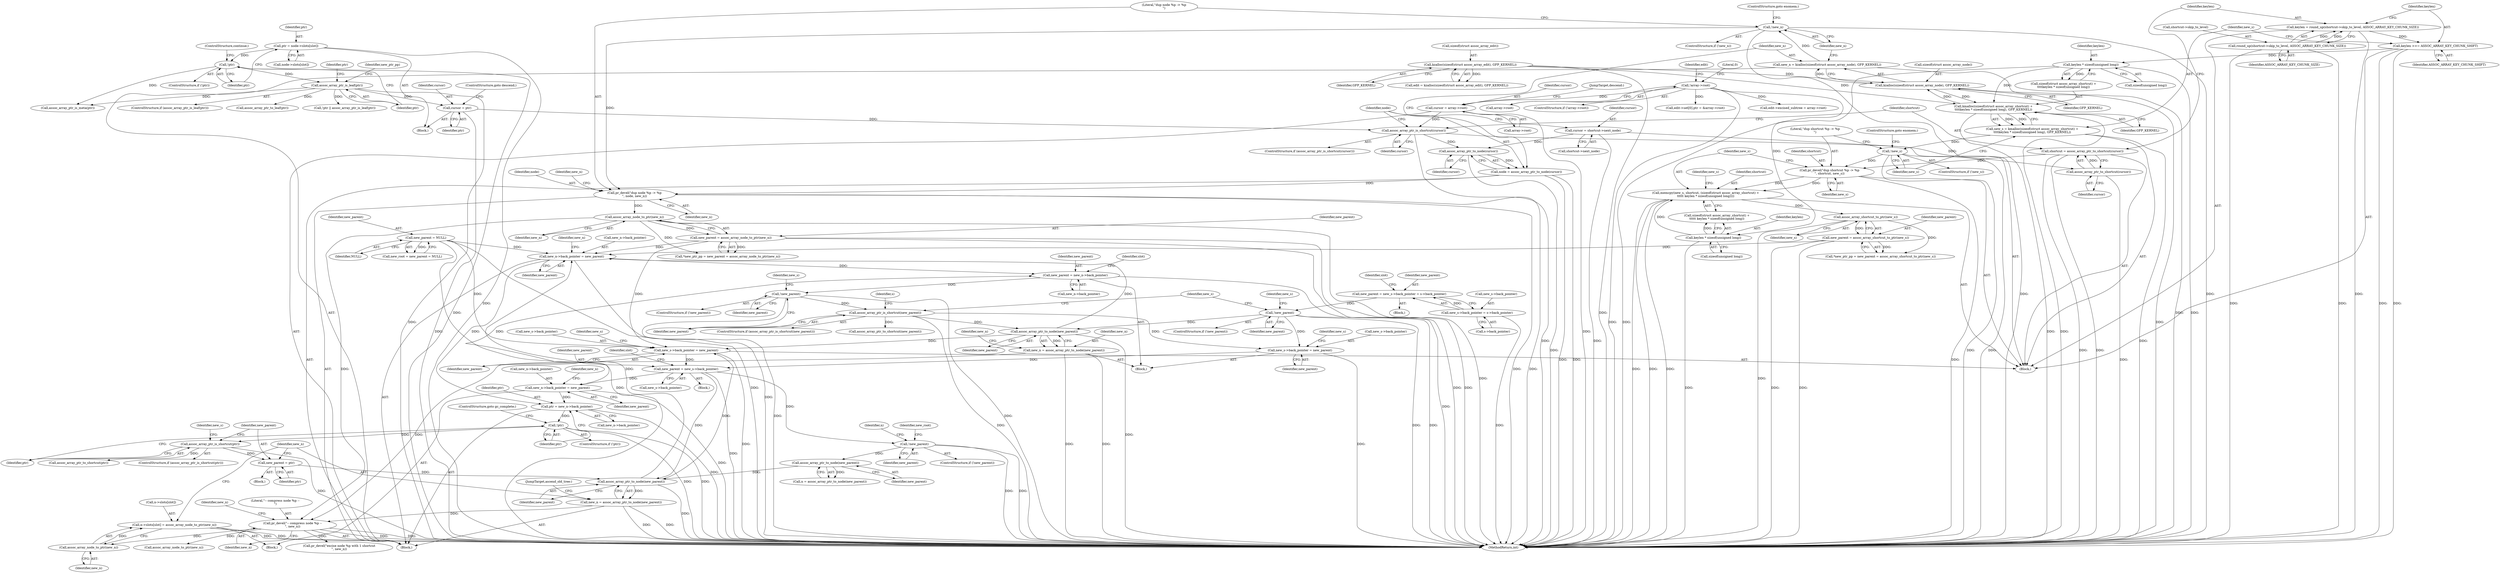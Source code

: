 digraph "0_linux_95389b08d93d5c06ec63ab49bd732b0069b7c35e@array" {
"1000785" [label="(Call,n->slots[slot] = assoc_array_node_to_ptr(new_n))"];
"1000791" [label="(Call,assoc_array_node_to_ptr(new_n))"];
"1000372" [label="(Call,pr_devel(\"-- compress node %p --\n\", new_n))"];
"1000711" [label="(Call,new_n = assoc_array_ptr_to_node(new_parent))"];
"1000713" [label="(Call,assoc_array_ptr_to_node(new_parent))"];
"1000684" [label="(Call,!new_parent)"];
"1000663" [label="(Call,new_parent = new_s->back_pointer = s->back_pointer)"];
"1000665" [label="(Call,new_s->back_pointer = s->back_pointer)"];
"1000653" [label="(Call,assoc_array_ptr_is_shortcut(new_parent))"];
"1000635" [label="(Call,!new_parent)"];
"1000622" [label="(Call,new_parent = new_n->back_pointer)"];
"1000299" [label="(Call,new_n->back_pointer = new_parent)"];
"1000314" [label="(Call,new_parent = assoc_array_node_to_ptr(new_n))"];
"1000316" [label="(Call,assoc_array_node_to_ptr(new_n))"];
"1000295" [label="(Call,pr_devel(\"dup node %p -> %p\n\", node, new_n))"];
"1000281" [label="(Call,node = assoc_array_ptr_to_node(cursor))"];
"1000283" [label="(Call,assoc_array_ptr_to_node(cursor))"];
"1000205" [label="(Call,assoc_array_ptr_is_shortcut(cursor))"];
"1000368" [label="(Call,cursor = ptr)"];
"1000344" [label="(Call,assoc_array_ptr_is_leaf(ptr))"];
"1000340" [label="(Call,!ptr)"];
"1000332" [label="(Call,ptr = node->slots[slot])"];
"1000198" [label="(Call,cursor = array->root)"];
"1000137" [label="(Call,!array->root)"];
"1000276" [label="(Call,cursor = shortcut->next_node)"];
"1000292" [label="(Call,!new_n)"];
"1000285" [label="(Call,new_n = kzalloc(sizeof(struct assoc_array_node), GFP_KERNEL))"];
"1000287" [label="(Call,kzalloc(sizeof(struct assoc_array_node), GFP_KERNEL))"];
"1000145" [label="(Call,kzalloc(sizeof(struct assoc_array_edit), GFP_KERNEL))"];
"1000224" [label="(Call,kmalloc(sizeof(struct assoc_array_shortcut) +\n\t\t\t\tkeylen * sizeof(unsigned long), GFP_KERNEL))"];
"1000228" [label="(Call,keylen * sizeof(unsigned long))"];
"1000219" [label="(Call,keylen >>= ASSOC_ARRAY_KEY_CHUNK_SHIFT)"];
"1000212" [label="(Call,keylen = round_up(shortcut->skip_to_level, ASSOC_ARRAY_KEY_CHUNK_SIZE))"];
"1000214" [label="(Call,round_up(shortcut->skip_to_level, ASSOC_ARRAY_KEY_CHUNK_SIZE))"];
"1000266" [label="(Call,new_parent = assoc_array_shortcut_to_ptr(new_s))"];
"1000268" [label="(Call,assoc_array_shortcut_to_ptr(new_s))"];
"1000241" [label="(Call,memcpy(new_s, shortcut, (sizeof(struct assoc_array_shortcut) +\n\t\t\t\t\t keylen * sizeof(unsigned long))))"];
"1000237" [label="(Call,pr_devel(\"dup shortcut %p -> %p\n\", shortcut, new_s))"];
"1000208" [label="(Call,shortcut = assoc_array_ptr_to_shortcut(cursor))"];
"1000210" [label="(Call,assoc_array_ptr_to_shortcut(cursor))"];
"1000234" [label="(Call,!new_s)"];
"1000222" [label="(Call,new_s = kmalloc(sizeof(struct assoc_array_shortcut) +\n\t\t\t\tkeylen * sizeof(unsigned long), GFP_KERNEL))"];
"1000247" [label="(Call,keylen * sizeof(unsigned long))"];
"1000800" [label="(Call,assoc_array_ptr_to_node(new_parent))"];
"1000795" [label="(Call,new_parent = ptr)"];
"1000733" [label="(Call,assoc_array_ptr_is_shortcut(ptr))"];
"1000729" [label="(Call,!ptr)"];
"1000723" [label="(Call,ptr = new_n->back_pointer)"];
"1000760" [label="(Call,new_n->back_pointer = new_parent)"];
"1000740" [label="(Call,new_parent = new_s->back_pointer)"];
"1000251" [label="(Call,new_s->back_pointer = new_parent)"];
"1000191" [label="(Call,new_parent = NULL)"];
"1000701" [label="(Call,new_s->back_pointer = new_parent)"];
"1000783" [label="(Call,assoc_array_ptr_to_node(new_parent))"];
"1000773" [label="(Call,!new_parent)"];
"1000798" [label="(Call,new_n = assoc_array_ptr_to_node(new_parent))"];
"1000786" [label="(Call,n->slots[slot])"];
"1000283" [label="(Call,assoc_array_ptr_to_node(cursor))"];
"1000204" [label="(ControlStructure,if (assoc_array_ptr_is_shortcut(cursor)))"];
"1000224" [label="(Call,kmalloc(sizeof(struct assoc_array_shortcut) +\n\t\t\t\tkeylen * sizeof(unsigned long), GFP_KERNEL))"];
"1000241" [label="(Call,memcpy(new_s, shortcut, (sizeof(struct assoc_array_shortcut) +\n\t\t\t\t\t keylen * sizeof(unsigned long))))"];
"1000137" [label="(Call,!array->root)"];
"1000277" [label="(Identifier,cursor)"];
"1000252" [label="(Call,new_s->back_pointer)"];
"1000623" [label="(Identifier,new_parent)"];
"1000203" [label="(JumpTarget,descend:)"];
"1000685" [label="(Identifier,new_parent)"];
"1000663" [label="(Call,new_parent = new_s->back_pointer = s->back_pointer)"];
"1000760" [label="(Call,new_n->back_pointer = new_parent)"];
"1000731" [label="(ControlStructure,goto gc_complete;)"];
"1000738" [label="(Call,assoc_array_ptr_to_shortcut(ptr))"];
"1000369" [label="(Identifier,cursor)"];
"1000442" [label="(Call,!ptr || assoc_array_ptr_is_leaf(ptr))"];
"1000689" [label="(Identifier,new_s)"];
"1000615" [label="(Call,pr_devel(\"excise node %p with 1 shortcut\n\", new_n))"];
"1000213" [label="(Identifier,keylen)"];
"1000233" [label="(ControlStructure,if (!new_s))"];
"1000301" [label="(Identifier,new_n)"];
"1000782" [label="(Identifier,n)"];
"1000332" [label="(Call,ptr = node->slots[slot])"];
"1000371" [label="(ControlStructure,goto descend;)"];
"1000624" [label="(Call,new_n->back_pointer)"];
"1000298" [label="(Identifier,new_n)"];
"1000297" [label="(Identifier,node)"];
"1000268" [label="(Call,assoc_array_shortcut_to_ptr(new_s))"];
"1000225" [label="(Call,sizeof(struct assoc_array_shortcut) +\n\t\t\t\tkeylen * sizeof(unsigned long))"];
"1000664" [label="(Identifier,new_parent)"];
"1000683" [label="(ControlStructure,if (!new_parent))"];
"1000316" [label="(Call,assoc_array_node_to_ptr(new_n))"];
"1000628" [label="(Identifier,slot)"];
"1000339" [label="(ControlStructure,if (!ptr))"];
"1000222" [label="(Call,new_s = kmalloc(sizeof(struct assoc_array_shortcut) +\n\t\t\t\tkeylen * sizeof(unsigned long), GFP_KERNEL))"];
"1000199" [label="(Identifier,cursor)"];
"1000799" [label="(Identifier,new_n)"];
"1000209" [label="(Identifier,shortcut)"];
"1000116" [label="(Block,)"];
"1000361" [label="(Identifier,new_ptr_pp)"];
"1000258" [label="(Identifier,new_s)"];
"1000299" [label="(Call,new_n->back_pointer = new_parent)"];
"1000732" [label="(ControlStructure,if (assoc_array_ptr_is_shortcut(ptr)))"];
"1000878" [label="(MethodReturn,int)"];
"1000734" [label="(Identifier,ptr)"];
"1000669" [label="(Call,s->back_pointer)"];
"1000740" [label="(Call,new_parent = new_s->back_pointer)"];
"1000756" [label="(Block,)"];
"1000784" [label="(Identifier,new_parent)"];
"1000286" [label="(Identifier,new_n)"];
"1000253" [label="(Identifier,new_s)"];
"1000212" [label="(Call,keylen = round_up(shortcut->skip_to_level, ASSOC_ARRAY_KEY_CHUNK_SIZE))"];
"1000333" [label="(Identifier,ptr)"];
"1000230" [label="(Call,sizeof(unsigned long))"];
"1000191" [label="(Call,new_parent = NULL)"];
"1000198" [label="(Call,cursor = array->root)"];
"1000138" [label="(Call,array->root)"];
"1000659" [label="(Call,assoc_array_ptr_to_shortcut(new_parent))"];
"1000341" [label="(Identifier,ptr)"];
"1000144" [label="(Identifier,edit)"];
"1000229" [label="(Identifier,keylen)"];
"1000345" [label="(Identifier,ptr)"];
"1000792" [label="(Identifier,new_n)"];
"1000189" [label="(Call,new_root = new_parent = NULL)"];
"1000764" [label="(Identifier,new_parent)"];
"1000235" [label="(Identifier,new_s)"];
"1000741" [label="(Identifier,new_parent)"];
"1000306" [label="(Identifier,new_n)"];
"1000284" [label="(Identifier,cursor)"];
"1000242" [label="(Identifier,new_s)"];
"1000733" [label="(Call,assoc_array_ptr_is_shortcut(ptr))"];
"1000282" [label="(Identifier,node)"];
"1000742" [label="(Call,new_s->back_pointer)"];
"1000774" [label="(Identifier,new_parent)"];
"1000148" [label="(Identifier,GFP_KERNEL)"];
"1000228" [label="(Call,keylen * sizeof(unsigned long))"];
"1000635" [label="(Call,!new_parent)"];
"1000300" [label="(Call,new_n->back_pointer)"];
"1000303" [label="(Identifier,new_parent)"];
"1000350" [label="(Identifier,ptr)"];
"1000287" [label="(Call,kzalloc(sizeof(struct assoc_array_node), GFP_KERNEL))"];
"1000232" [label="(Identifier,GFP_KERNEL)"];
"1000713" [label="(Call,assoc_array_ptr_to_node(new_parent))"];
"1000334" [label="(Call,node->slots[slot])"];
"1000634" [label="(ControlStructure,if (!new_parent))"];
"1000655" [label="(Block,)"];
"1000705" [label="(Identifier,new_parent)"];
"1000263" [label="(Call,*new_ptr_pp = new_parent = assoc_array_shortcut_to_ptr(new_s))"];
"1000143" [label="(Call,edit = kzalloc(sizeof(struct assoc_array_edit), GFP_KERNEL))"];
"1000737" [label="(Identifier,new_s)"];
"1000761" [label="(Call,new_n->back_pointer)"];
"1000718" [label="(Identifier,new_n)"];
"1000267" [label="(Identifier,new_parent)"];
"1000636" [label="(Identifier,new_parent)"];
"1000795" [label="(Call,new_parent = ptr)"];
"1000285" [label="(Call,new_n = kzalloc(sizeof(struct assoc_array_node), GFP_KERNEL))"];
"1000291" [label="(ControlStructure,if (!new_n))"];
"1000777" [label="(Identifier,new_root)"];
"1000200" [label="(Call,array->root)"];
"1000343" [label="(ControlStructure,if (assoc_array_ptr_is_leaf(ptr)))"];
"1000342" [label="(ControlStructure,continue;)"];
"1000711" [label="(Call,new_n = assoc_array_ptr_to_node(new_parent))"];
"1000314" [label="(Call,new_parent = assoc_array_node_to_ptr(new_n))"];
"1000730" [label="(Identifier,ptr)"];
"1000728" [label="(ControlStructure,if (!ptr))"];
"1000796" [label="(Identifier,new_parent)"];
"1000746" [label="(Identifier,slot)"];
"1000292" [label="(Call,!new_n)"];
"1000377" [label="(Identifier,new_n)"];
"1000142" [label="(Literal,0)"];
"1000269" [label="(Identifier,new_s)"];
"1000266" [label="(Call,new_parent = assoc_array_shortcut_to_ptr(new_s))"];
"1000315" [label="(Identifier,new_parent)"];
"1000344" [label="(Call,assoc_array_ptr_is_leaf(ptr))"];
"1000240" [label="(Identifier,new_s)"];
"1000234" [label="(Call,!new_s)"];
"1000211" [label="(Identifier,cursor)"];
"1000773" [label="(Call,!new_parent)"];
"1000248" [label="(Identifier,keylen)"];
"1000374" [label="(Identifier,new_n)"];
"1000666" [label="(Call,new_s->back_pointer)"];
"1000244" [label="(Call,sizeof(struct assoc_array_shortcut) +\n\t\t\t\t\t keylen * sizeof(unsigned long))"];
"1000783" [label="(Call,assoc_array_ptr_to_node(new_parent))"];
"1000658" [label="(Identifier,s)"];
"1000614" [label="(Block,)"];
"1000170" [label="(Call,edit->set[0].ptr = &array->root)"];
"1000146" [label="(Call,sizeof(struct assoc_array_edit))"];
"1000290" [label="(Identifier,GFP_KERNEL)"];
"1000791" [label="(Call,assoc_array_node_to_ptr(new_n))"];
"1000654" [label="(Identifier,new_parent)"];
"1000794" [label="(Block,)"];
"1000349" [label="(Call,assoc_array_ptr_to_leaf(ptr))"];
"1000238" [label="(Literal,\"dup shortcut %p -> %p\n\")"];
"1000293" [label="(Identifier,new_n)"];
"1000223" [label="(Identifier,new_s)"];
"1000665" [label="(Call,new_s->back_pointer = s->back_pointer)"];
"1000767" [label="(Identifier,new_n)"];
"1000725" [label="(Call,new_n->back_pointer)"];
"1000193" [label="(Identifier,NULL)"];
"1000684" [label="(Call,!new_parent)"];
"1000798" [label="(Call,new_n = assoc_array_ptr_to_node(new_parent))"];
"1000276" [label="(Call,cursor = shortcut->next_node)"];
"1000207" [label="(Block,)"];
"1000255" [label="(Identifier,new_parent)"];
"1000294" [label="(ControlStructure,goto enomem;)"];
"1000288" [label="(Call,sizeof(struct assoc_array_node))"];
"1000610" [label="(Call,assoc_array_ptr_is_meta(ptr))"];
"1000192" [label="(Identifier,new_parent)"];
"1000653" [label="(Call,assoc_array_ptr_is_shortcut(new_parent))"];
"1000239" [label="(Identifier,shortcut)"];
"1000801" [label="(Identifier,new_parent)"];
"1000703" [label="(Identifier,new_s)"];
"1000372" [label="(Call,pr_devel(\"-- compress node %p --\n\", new_n))"];
"1000800" [label="(Call,assoc_array_ptr_to_node(new_parent))"];
"1000220" [label="(Identifier,keylen)"];
"1000218" [label="(Identifier,ASSOC_ARRAY_KEY_CHUNK_SIZE)"];
"1000210" [label="(Call,assoc_array_ptr_to_shortcut(cursor))"];
"1000368" [label="(Call,cursor = ptr)"];
"1000724" [label="(Identifier,ptr)"];
"1000295" [label="(Call,pr_devel(\"dup node %p -> %p\n\", node, new_n))"];
"1000714" [label="(Identifier,new_parent)"];
"1000296" [label="(Literal,\"dup node %p -> %p\n\")"];
"1000247" [label="(Call,keylen * sizeof(unsigned long))"];
"1000708" [label="(Identifier,new_s)"];
"1000785" [label="(Call,n->slots[slot] = assoc_array_node_to_ptr(new_n))"];
"1000712" [label="(Identifier,new_n)"];
"1000640" [label="(Identifier,new_s)"];
"1000723" [label="(Call,ptr = new_n->back_pointer)"];
"1000182" [label="(Call,edit->excised_subtree = array->root)"];
"1000622" [label="(Call,new_parent = new_n->back_pointer)"];
"1000251" [label="(Call,new_s->back_pointer = new_parent)"];
"1000219" [label="(Call,keylen >>= ASSOC_ARRAY_KEY_CHUNK_SHIFT)"];
"1000145" [label="(Call,kzalloc(sizeof(struct assoc_array_edit), GFP_KERNEL))"];
"1000311" [label="(Call,*new_ptr_pp = new_parent = assoc_array_node_to_ptr(new_n))"];
"1000214" [label="(Call,round_up(shortcut->skip_to_level, ASSOC_ARRAY_KEY_CHUNK_SIZE))"];
"1000281" [label="(Call,node = assoc_array_ptr_to_node(cursor))"];
"1000205" [label="(Call,assoc_array_ptr_is_shortcut(cursor))"];
"1000236" [label="(ControlStructure,goto enomem;)"];
"1000735" [label="(Block,)"];
"1000249" [label="(Call,sizeof(unsigned long))"];
"1000781" [label="(Call,n = assoc_array_ptr_to_node(new_parent))"];
"1000370" [label="(Identifier,ptr)"];
"1000221" [label="(Identifier,ASSOC_ARRAY_KEY_CHUNK_SHIFT)"];
"1000772" [label="(ControlStructure,if (!new_parent))"];
"1000373" [label="(Literal,\"-- compress node %p --\n\")"];
"1000215" [label="(Call,shortcut->skip_to_level)"];
"1000237" [label="(Call,pr_devel(\"dup shortcut %p -> %p\n\", shortcut, new_s))"];
"1000206" [label="(Identifier,cursor)"];
"1000331" [label="(Block,)"];
"1000802" [label="(JumpTarget,ascend_old_tree:)"];
"1000243" [label="(Identifier,shortcut)"];
"1000340" [label="(Call,!ptr)"];
"1000701" [label="(Call,new_s->back_pointer = new_parent)"];
"1000702" [label="(Call,new_s->back_pointer)"];
"1000317" [label="(Identifier,new_n)"];
"1000673" [label="(Identifier,slot)"];
"1000208" [label="(Call,shortcut = assoc_array_ptr_to_shortcut(cursor))"];
"1000278" [label="(Call,shortcut->next_node)"];
"1000652" [label="(ControlStructure,if (assoc_array_ptr_is_shortcut(new_parent)))"];
"1000778" [label="(Call,assoc_array_node_to_ptr(new_n))"];
"1000797" [label="(Identifier,ptr)"];
"1000729" [label="(Call,!ptr)"];
"1000136" [label="(ControlStructure,if (!array->root))"];
"1000785" -> "1000756"  [label="AST: "];
"1000785" -> "1000791"  [label="CFG: "];
"1000786" -> "1000785"  [label="AST: "];
"1000791" -> "1000785"  [label="AST: "];
"1000799" -> "1000785"  [label="CFG: "];
"1000785" -> "1000878"  [label="DDG: "];
"1000785" -> "1000878"  [label="DDG: "];
"1000791" -> "1000785"  [label="DDG: "];
"1000791" -> "1000792"  [label="CFG: "];
"1000792" -> "1000791"  [label="AST: "];
"1000372" -> "1000791"  [label="DDG: "];
"1000372" -> "1000116"  [label="AST: "];
"1000372" -> "1000374"  [label="CFG: "];
"1000373" -> "1000372"  [label="AST: "];
"1000374" -> "1000372"  [label="AST: "];
"1000377" -> "1000372"  [label="CFG: "];
"1000372" -> "1000878"  [label="DDG: "];
"1000372" -> "1000878"  [label="DDG: "];
"1000711" -> "1000372"  [label="DDG: "];
"1000798" -> "1000372"  [label="DDG: "];
"1000316" -> "1000372"  [label="DDG: "];
"1000372" -> "1000615"  [label="DDG: "];
"1000372" -> "1000778"  [label="DDG: "];
"1000711" -> "1000614"  [label="AST: "];
"1000711" -> "1000713"  [label="CFG: "];
"1000712" -> "1000711"  [label="AST: "];
"1000713" -> "1000711"  [label="AST: "];
"1000718" -> "1000711"  [label="CFG: "];
"1000711" -> "1000878"  [label="DDG: "];
"1000711" -> "1000878"  [label="DDG: "];
"1000713" -> "1000711"  [label="DDG: "];
"1000713" -> "1000714"  [label="CFG: "];
"1000714" -> "1000713"  [label="AST: "];
"1000713" -> "1000878"  [label="DDG: "];
"1000713" -> "1000251"  [label="DDG: "];
"1000713" -> "1000299"  [label="DDG: "];
"1000684" -> "1000713"  [label="DDG: "];
"1000653" -> "1000713"  [label="DDG: "];
"1000684" -> "1000683"  [label="AST: "];
"1000684" -> "1000685"  [label="CFG: "];
"1000685" -> "1000684"  [label="AST: "];
"1000689" -> "1000684"  [label="CFG: "];
"1000703" -> "1000684"  [label="CFG: "];
"1000684" -> "1000878"  [label="DDG: "];
"1000684" -> "1000878"  [label="DDG: "];
"1000663" -> "1000684"  [label="DDG: "];
"1000684" -> "1000701"  [label="DDG: "];
"1000663" -> "1000655"  [label="AST: "];
"1000663" -> "1000665"  [label="CFG: "];
"1000664" -> "1000663"  [label="AST: "];
"1000665" -> "1000663"  [label="AST: "];
"1000673" -> "1000663"  [label="CFG: "];
"1000665" -> "1000663"  [label="DDG: "];
"1000665" -> "1000669"  [label="CFG: "];
"1000666" -> "1000665"  [label="AST: "];
"1000669" -> "1000665"  [label="AST: "];
"1000665" -> "1000878"  [label="DDG: "];
"1000653" -> "1000652"  [label="AST: "];
"1000653" -> "1000654"  [label="CFG: "];
"1000654" -> "1000653"  [label="AST: "];
"1000658" -> "1000653"  [label="CFG: "];
"1000703" -> "1000653"  [label="CFG: "];
"1000653" -> "1000878"  [label="DDG: "];
"1000635" -> "1000653"  [label="DDG: "];
"1000653" -> "1000659"  [label="DDG: "];
"1000653" -> "1000701"  [label="DDG: "];
"1000635" -> "1000634"  [label="AST: "];
"1000635" -> "1000636"  [label="CFG: "];
"1000636" -> "1000635"  [label="AST: "];
"1000640" -> "1000635"  [label="CFG: "];
"1000654" -> "1000635"  [label="CFG: "];
"1000635" -> "1000878"  [label="DDG: "];
"1000635" -> "1000878"  [label="DDG: "];
"1000622" -> "1000635"  [label="DDG: "];
"1000622" -> "1000614"  [label="AST: "];
"1000622" -> "1000624"  [label="CFG: "];
"1000623" -> "1000622"  [label="AST: "];
"1000624" -> "1000622"  [label="AST: "];
"1000628" -> "1000622"  [label="CFG: "];
"1000622" -> "1000878"  [label="DDG: "];
"1000299" -> "1000622"  [label="DDG: "];
"1000760" -> "1000622"  [label="DDG: "];
"1000299" -> "1000116"  [label="AST: "];
"1000299" -> "1000303"  [label="CFG: "];
"1000300" -> "1000299"  [label="AST: "];
"1000303" -> "1000299"  [label="AST: "];
"1000306" -> "1000299"  [label="CFG: "];
"1000299" -> "1000878"  [label="DDG: "];
"1000314" -> "1000299"  [label="DDG: "];
"1000266" -> "1000299"  [label="DDG: "];
"1000800" -> "1000299"  [label="DDG: "];
"1000191" -> "1000299"  [label="DDG: "];
"1000299" -> "1000723"  [label="DDG: "];
"1000314" -> "1000311"  [label="AST: "];
"1000314" -> "1000316"  [label="CFG: "];
"1000315" -> "1000314"  [label="AST: "];
"1000316" -> "1000314"  [label="AST: "];
"1000311" -> "1000314"  [label="CFG: "];
"1000314" -> "1000878"  [label="DDG: "];
"1000314" -> "1000878"  [label="DDG: "];
"1000314" -> "1000251"  [label="DDG: "];
"1000314" -> "1000311"  [label="DDG: "];
"1000316" -> "1000314"  [label="DDG: "];
"1000316" -> "1000317"  [label="CFG: "];
"1000317" -> "1000316"  [label="AST: "];
"1000316" -> "1000878"  [label="DDG: "];
"1000316" -> "1000311"  [label="DDG: "];
"1000295" -> "1000316"  [label="DDG: "];
"1000295" -> "1000116"  [label="AST: "];
"1000295" -> "1000298"  [label="CFG: "];
"1000296" -> "1000295"  [label="AST: "];
"1000297" -> "1000295"  [label="AST: "];
"1000298" -> "1000295"  [label="AST: "];
"1000301" -> "1000295"  [label="CFG: "];
"1000295" -> "1000878"  [label="DDG: "];
"1000295" -> "1000878"  [label="DDG: "];
"1000281" -> "1000295"  [label="DDG: "];
"1000292" -> "1000295"  [label="DDG: "];
"1000281" -> "1000116"  [label="AST: "];
"1000281" -> "1000283"  [label="CFG: "];
"1000282" -> "1000281"  [label="AST: "];
"1000283" -> "1000281"  [label="AST: "];
"1000286" -> "1000281"  [label="CFG: "];
"1000281" -> "1000878"  [label="DDG: "];
"1000281" -> "1000878"  [label="DDG: "];
"1000283" -> "1000281"  [label="DDG: "];
"1000283" -> "1000284"  [label="CFG: "];
"1000284" -> "1000283"  [label="AST: "];
"1000283" -> "1000878"  [label="DDG: "];
"1000205" -> "1000283"  [label="DDG: "];
"1000276" -> "1000283"  [label="DDG: "];
"1000205" -> "1000204"  [label="AST: "];
"1000205" -> "1000206"  [label="CFG: "];
"1000206" -> "1000205"  [label="AST: "];
"1000209" -> "1000205"  [label="CFG: "];
"1000282" -> "1000205"  [label="CFG: "];
"1000205" -> "1000878"  [label="DDG: "];
"1000368" -> "1000205"  [label="DDG: "];
"1000198" -> "1000205"  [label="DDG: "];
"1000205" -> "1000210"  [label="DDG: "];
"1000368" -> "1000331"  [label="AST: "];
"1000368" -> "1000370"  [label="CFG: "];
"1000369" -> "1000368"  [label="AST: "];
"1000370" -> "1000368"  [label="AST: "];
"1000371" -> "1000368"  [label="CFG: "];
"1000368" -> "1000878"  [label="DDG: "];
"1000344" -> "1000368"  [label="DDG: "];
"1000344" -> "1000343"  [label="AST: "];
"1000344" -> "1000345"  [label="CFG: "];
"1000345" -> "1000344"  [label="AST: "];
"1000350" -> "1000344"  [label="CFG: "];
"1000361" -> "1000344"  [label="CFG: "];
"1000344" -> "1000878"  [label="DDG: "];
"1000340" -> "1000344"  [label="DDG: "];
"1000344" -> "1000349"  [label="DDG: "];
"1000344" -> "1000442"  [label="DDG: "];
"1000344" -> "1000610"  [label="DDG: "];
"1000340" -> "1000339"  [label="AST: "];
"1000340" -> "1000341"  [label="CFG: "];
"1000341" -> "1000340"  [label="AST: "];
"1000342" -> "1000340"  [label="CFG: "];
"1000345" -> "1000340"  [label="CFG: "];
"1000340" -> "1000878"  [label="DDG: "];
"1000332" -> "1000340"  [label="DDG: "];
"1000340" -> "1000610"  [label="DDG: "];
"1000332" -> "1000331"  [label="AST: "];
"1000332" -> "1000334"  [label="CFG: "];
"1000333" -> "1000332"  [label="AST: "];
"1000334" -> "1000332"  [label="AST: "];
"1000341" -> "1000332"  [label="CFG: "];
"1000332" -> "1000878"  [label="DDG: "];
"1000198" -> "1000116"  [label="AST: "];
"1000198" -> "1000200"  [label="CFG: "];
"1000199" -> "1000198"  [label="AST: "];
"1000200" -> "1000198"  [label="AST: "];
"1000203" -> "1000198"  [label="CFG: "];
"1000198" -> "1000878"  [label="DDG: "];
"1000137" -> "1000198"  [label="DDG: "];
"1000137" -> "1000136"  [label="AST: "];
"1000137" -> "1000138"  [label="CFG: "];
"1000138" -> "1000137"  [label="AST: "];
"1000142" -> "1000137"  [label="CFG: "];
"1000144" -> "1000137"  [label="CFG: "];
"1000137" -> "1000878"  [label="DDG: "];
"1000137" -> "1000878"  [label="DDG: "];
"1000137" -> "1000170"  [label="DDG: "];
"1000137" -> "1000182"  [label="DDG: "];
"1000276" -> "1000207"  [label="AST: "];
"1000276" -> "1000278"  [label="CFG: "];
"1000277" -> "1000276"  [label="AST: "];
"1000278" -> "1000276"  [label="AST: "];
"1000282" -> "1000276"  [label="CFG: "];
"1000276" -> "1000878"  [label="DDG: "];
"1000292" -> "1000291"  [label="AST: "];
"1000292" -> "1000293"  [label="CFG: "];
"1000293" -> "1000292"  [label="AST: "];
"1000294" -> "1000292"  [label="CFG: "];
"1000296" -> "1000292"  [label="CFG: "];
"1000292" -> "1000878"  [label="DDG: "];
"1000292" -> "1000878"  [label="DDG: "];
"1000285" -> "1000292"  [label="DDG: "];
"1000285" -> "1000116"  [label="AST: "];
"1000285" -> "1000287"  [label="CFG: "];
"1000286" -> "1000285"  [label="AST: "];
"1000287" -> "1000285"  [label="AST: "];
"1000293" -> "1000285"  [label="CFG: "];
"1000285" -> "1000878"  [label="DDG: "];
"1000287" -> "1000285"  [label="DDG: "];
"1000287" -> "1000290"  [label="CFG: "];
"1000288" -> "1000287"  [label="AST: "];
"1000290" -> "1000287"  [label="AST: "];
"1000287" -> "1000878"  [label="DDG: "];
"1000287" -> "1000224"  [label="DDG: "];
"1000145" -> "1000287"  [label="DDG: "];
"1000224" -> "1000287"  [label="DDG: "];
"1000145" -> "1000143"  [label="AST: "];
"1000145" -> "1000148"  [label="CFG: "];
"1000146" -> "1000145"  [label="AST: "];
"1000148" -> "1000145"  [label="AST: "];
"1000143" -> "1000145"  [label="CFG: "];
"1000145" -> "1000878"  [label="DDG: "];
"1000145" -> "1000143"  [label="DDG: "];
"1000145" -> "1000224"  [label="DDG: "];
"1000224" -> "1000222"  [label="AST: "];
"1000224" -> "1000232"  [label="CFG: "];
"1000225" -> "1000224"  [label="AST: "];
"1000232" -> "1000224"  [label="AST: "];
"1000222" -> "1000224"  [label="CFG: "];
"1000224" -> "1000878"  [label="DDG: "];
"1000224" -> "1000878"  [label="DDG: "];
"1000224" -> "1000222"  [label="DDG: "];
"1000224" -> "1000222"  [label="DDG: "];
"1000228" -> "1000224"  [label="DDG: "];
"1000228" -> "1000225"  [label="AST: "];
"1000228" -> "1000230"  [label="CFG: "];
"1000229" -> "1000228"  [label="AST: "];
"1000230" -> "1000228"  [label="AST: "];
"1000225" -> "1000228"  [label="CFG: "];
"1000228" -> "1000878"  [label="DDG: "];
"1000228" -> "1000225"  [label="DDG: "];
"1000219" -> "1000228"  [label="DDG: "];
"1000228" -> "1000247"  [label="DDG: "];
"1000219" -> "1000207"  [label="AST: "];
"1000219" -> "1000221"  [label="CFG: "];
"1000220" -> "1000219"  [label="AST: "];
"1000221" -> "1000219"  [label="AST: "];
"1000223" -> "1000219"  [label="CFG: "];
"1000219" -> "1000878"  [label="DDG: "];
"1000219" -> "1000878"  [label="DDG: "];
"1000212" -> "1000219"  [label="DDG: "];
"1000212" -> "1000207"  [label="AST: "];
"1000212" -> "1000214"  [label="CFG: "];
"1000213" -> "1000212"  [label="AST: "];
"1000214" -> "1000212"  [label="AST: "];
"1000220" -> "1000212"  [label="CFG: "];
"1000212" -> "1000878"  [label="DDG: "];
"1000214" -> "1000212"  [label="DDG: "];
"1000214" -> "1000212"  [label="DDG: "];
"1000214" -> "1000218"  [label="CFG: "];
"1000215" -> "1000214"  [label="AST: "];
"1000218" -> "1000214"  [label="AST: "];
"1000214" -> "1000878"  [label="DDG: "];
"1000214" -> "1000878"  [label="DDG: "];
"1000266" -> "1000263"  [label="AST: "];
"1000266" -> "1000268"  [label="CFG: "];
"1000267" -> "1000266"  [label="AST: "];
"1000268" -> "1000266"  [label="AST: "];
"1000263" -> "1000266"  [label="CFG: "];
"1000266" -> "1000878"  [label="DDG: "];
"1000266" -> "1000878"  [label="DDG: "];
"1000266" -> "1000263"  [label="DDG: "];
"1000268" -> "1000266"  [label="DDG: "];
"1000268" -> "1000269"  [label="CFG: "];
"1000269" -> "1000268"  [label="AST: "];
"1000268" -> "1000878"  [label="DDG: "];
"1000268" -> "1000263"  [label="DDG: "];
"1000241" -> "1000268"  [label="DDG: "];
"1000241" -> "1000207"  [label="AST: "];
"1000241" -> "1000244"  [label="CFG: "];
"1000242" -> "1000241"  [label="AST: "];
"1000243" -> "1000241"  [label="AST: "];
"1000244" -> "1000241"  [label="AST: "];
"1000253" -> "1000241"  [label="CFG: "];
"1000241" -> "1000878"  [label="DDG: "];
"1000241" -> "1000878"  [label="DDG: "];
"1000241" -> "1000878"  [label="DDG: "];
"1000237" -> "1000241"  [label="DDG: "];
"1000237" -> "1000241"  [label="DDG: "];
"1000247" -> "1000241"  [label="DDG: "];
"1000237" -> "1000207"  [label="AST: "];
"1000237" -> "1000240"  [label="CFG: "];
"1000238" -> "1000237"  [label="AST: "];
"1000239" -> "1000237"  [label="AST: "];
"1000240" -> "1000237"  [label="AST: "];
"1000242" -> "1000237"  [label="CFG: "];
"1000237" -> "1000878"  [label="DDG: "];
"1000208" -> "1000237"  [label="DDG: "];
"1000234" -> "1000237"  [label="DDG: "];
"1000208" -> "1000207"  [label="AST: "];
"1000208" -> "1000210"  [label="CFG: "];
"1000209" -> "1000208"  [label="AST: "];
"1000210" -> "1000208"  [label="AST: "];
"1000213" -> "1000208"  [label="CFG: "];
"1000208" -> "1000878"  [label="DDG: "];
"1000208" -> "1000878"  [label="DDG: "];
"1000210" -> "1000208"  [label="DDG: "];
"1000210" -> "1000211"  [label="CFG: "];
"1000211" -> "1000210"  [label="AST: "];
"1000210" -> "1000878"  [label="DDG: "];
"1000234" -> "1000233"  [label="AST: "];
"1000234" -> "1000235"  [label="CFG: "];
"1000235" -> "1000234"  [label="AST: "];
"1000236" -> "1000234"  [label="CFG: "];
"1000238" -> "1000234"  [label="CFG: "];
"1000234" -> "1000878"  [label="DDG: "];
"1000234" -> "1000878"  [label="DDG: "];
"1000222" -> "1000234"  [label="DDG: "];
"1000222" -> "1000207"  [label="AST: "];
"1000223" -> "1000222"  [label="AST: "];
"1000235" -> "1000222"  [label="CFG: "];
"1000222" -> "1000878"  [label="DDG: "];
"1000247" -> "1000244"  [label="AST: "];
"1000247" -> "1000249"  [label="CFG: "];
"1000248" -> "1000247"  [label="AST: "];
"1000249" -> "1000247"  [label="AST: "];
"1000244" -> "1000247"  [label="CFG: "];
"1000247" -> "1000878"  [label="DDG: "];
"1000247" -> "1000244"  [label="DDG: "];
"1000800" -> "1000798"  [label="AST: "];
"1000800" -> "1000801"  [label="CFG: "];
"1000801" -> "1000800"  [label="AST: "];
"1000798" -> "1000800"  [label="CFG: "];
"1000800" -> "1000878"  [label="DDG: "];
"1000800" -> "1000251"  [label="DDG: "];
"1000800" -> "1000798"  [label="DDG: "];
"1000795" -> "1000800"  [label="DDG: "];
"1000783" -> "1000800"  [label="DDG: "];
"1000740" -> "1000800"  [label="DDG: "];
"1000795" -> "1000794"  [label="AST: "];
"1000795" -> "1000797"  [label="CFG: "];
"1000796" -> "1000795"  [label="AST: "];
"1000797" -> "1000795"  [label="AST: "];
"1000799" -> "1000795"  [label="CFG: "];
"1000733" -> "1000795"  [label="DDG: "];
"1000733" -> "1000732"  [label="AST: "];
"1000733" -> "1000734"  [label="CFG: "];
"1000734" -> "1000733"  [label="AST: "];
"1000737" -> "1000733"  [label="CFG: "];
"1000796" -> "1000733"  [label="CFG: "];
"1000733" -> "1000878"  [label="DDG: "];
"1000729" -> "1000733"  [label="DDG: "];
"1000733" -> "1000738"  [label="DDG: "];
"1000729" -> "1000728"  [label="AST: "];
"1000729" -> "1000730"  [label="CFG: "];
"1000730" -> "1000729"  [label="AST: "];
"1000731" -> "1000729"  [label="CFG: "];
"1000734" -> "1000729"  [label="CFG: "];
"1000729" -> "1000878"  [label="DDG: "];
"1000729" -> "1000878"  [label="DDG: "];
"1000723" -> "1000729"  [label="DDG: "];
"1000723" -> "1000116"  [label="AST: "];
"1000723" -> "1000725"  [label="CFG: "];
"1000724" -> "1000723"  [label="AST: "];
"1000725" -> "1000723"  [label="AST: "];
"1000730" -> "1000723"  [label="CFG: "];
"1000723" -> "1000878"  [label="DDG: "];
"1000760" -> "1000723"  [label="DDG: "];
"1000760" -> "1000756"  [label="AST: "];
"1000760" -> "1000764"  [label="CFG: "];
"1000761" -> "1000760"  [label="AST: "];
"1000764" -> "1000760"  [label="AST: "];
"1000767" -> "1000760"  [label="CFG: "];
"1000760" -> "1000878"  [label="DDG: "];
"1000740" -> "1000760"  [label="DDG: "];
"1000740" -> "1000735"  [label="AST: "];
"1000740" -> "1000742"  [label="CFG: "];
"1000741" -> "1000740"  [label="AST: "];
"1000742" -> "1000740"  [label="AST: "];
"1000746" -> "1000740"  [label="CFG: "];
"1000740" -> "1000878"  [label="DDG: "];
"1000251" -> "1000740"  [label="DDG: "];
"1000701" -> "1000740"  [label="DDG: "];
"1000740" -> "1000773"  [label="DDG: "];
"1000251" -> "1000207"  [label="AST: "];
"1000251" -> "1000255"  [label="CFG: "];
"1000252" -> "1000251"  [label="AST: "];
"1000255" -> "1000251"  [label="AST: "];
"1000258" -> "1000251"  [label="CFG: "];
"1000251" -> "1000878"  [label="DDG: "];
"1000191" -> "1000251"  [label="DDG: "];
"1000191" -> "1000189"  [label="AST: "];
"1000191" -> "1000193"  [label="CFG: "];
"1000192" -> "1000191"  [label="AST: "];
"1000193" -> "1000191"  [label="AST: "];
"1000189" -> "1000191"  [label="CFG: "];
"1000191" -> "1000878"  [label="DDG: "];
"1000191" -> "1000878"  [label="DDG: "];
"1000191" -> "1000189"  [label="DDG: "];
"1000701" -> "1000614"  [label="AST: "];
"1000701" -> "1000705"  [label="CFG: "];
"1000702" -> "1000701"  [label="AST: "];
"1000705" -> "1000701"  [label="AST: "];
"1000708" -> "1000701"  [label="CFG: "];
"1000701" -> "1000878"  [label="DDG: "];
"1000783" -> "1000781"  [label="AST: "];
"1000783" -> "1000784"  [label="CFG: "];
"1000784" -> "1000783"  [label="AST: "];
"1000781" -> "1000783"  [label="CFG: "];
"1000783" -> "1000781"  [label="DDG: "];
"1000773" -> "1000783"  [label="DDG: "];
"1000773" -> "1000772"  [label="AST: "];
"1000773" -> "1000774"  [label="CFG: "];
"1000774" -> "1000773"  [label="AST: "];
"1000777" -> "1000773"  [label="CFG: "];
"1000782" -> "1000773"  [label="CFG: "];
"1000773" -> "1000878"  [label="DDG: "];
"1000773" -> "1000878"  [label="DDG: "];
"1000798" -> "1000116"  [label="AST: "];
"1000799" -> "1000798"  [label="AST: "];
"1000802" -> "1000798"  [label="CFG: "];
"1000798" -> "1000878"  [label="DDG: "];
"1000798" -> "1000878"  [label="DDG: "];
}
